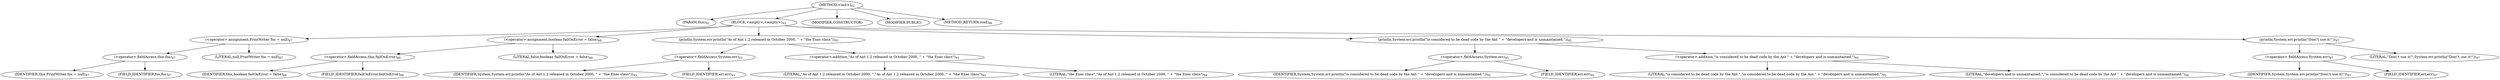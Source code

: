 digraph "&lt;init&gt;" {  
"108" [label = <(METHOD,&lt;init&gt;)<SUB>92</SUB>> ]
"109" [label = <(PARAM,this)<SUB>92</SUB>> ]
"110" [label = <(BLOCK,&lt;empty&gt;,&lt;empty&gt;)<SUB>92</SUB>> ]
"111" [label = <(&lt;operator&gt;.assignment,PrintWriter fos = null)<SUB>87</SUB>> ]
"112" [label = <(&lt;operator&gt;.fieldAccess,this.fos)<SUB>87</SUB>> ]
"113" [label = <(IDENTIFIER,this,PrintWriter fos = null)<SUB>87</SUB>> ]
"114" [label = <(FIELD_IDENTIFIER,fos,fos)<SUB>87</SUB>> ]
"115" [label = <(LITERAL,null,PrintWriter fos = null)<SUB>87</SUB>> ]
"116" [label = <(&lt;operator&gt;.assignment,boolean failOnError = false)<SUB>88</SUB>> ]
"117" [label = <(&lt;operator&gt;.fieldAccess,this.failOnError)<SUB>88</SUB>> ]
"118" [label = <(IDENTIFIER,this,boolean failOnError = false)<SUB>88</SUB>> ]
"119" [label = <(FIELD_IDENTIFIER,failOnError,failOnError)<SUB>88</SUB>> ]
"120" [label = <(LITERAL,false,boolean failOnError = false)<SUB>88</SUB>> ]
"121" [label = <(println,System.err.println(&quot;As of Ant 1.2 released in October 2000, &quot; + &quot;the Exec class&quot;))<SUB>93</SUB>> ]
"122" [label = <(&lt;operator&gt;.fieldAccess,System.err)<SUB>93</SUB>> ]
"123" [label = <(IDENTIFIER,System,System.err.println(&quot;As of Ant 1.2 released in October 2000, &quot; + &quot;the Exec class&quot;))<SUB>93</SUB>> ]
"124" [label = <(FIELD_IDENTIFIER,err,err)<SUB>93</SUB>> ]
"125" [label = <(&lt;operator&gt;.addition,&quot;As of Ant 1.2 released in October 2000, &quot; + &quot;the Exec class&quot;)<SUB>93</SUB>> ]
"126" [label = <(LITERAL,&quot;As of Ant 1.2 released in October 2000, &quot;,&quot;As of Ant 1.2 released in October 2000, &quot; + &quot;the Exec class&quot;)<SUB>93</SUB>> ]
"127" [label = <(LITERAL,&quot;the Exec class&quot;,&quot;As of Ant 1.2 released in October 2000, &quot; + &quot;the Exec class&quot;)<SUB>94</SUB>> ]
"128" [label = <(println,System.err.println(&quot;is considered to be dead code by the Ant &quot; + &quot;developers and is unmaintained.&quot;))<SUB>95</SUB>> ]
"129" [label = <(&lt;operator&gt;.fieldAccess,System.err)<SUB>95</SUB>> ]
"130" [label = <(IDENTIFIER,System,System.err.println(&quot;is considered to be dead code by the Ant &quot; + &quot;developers and is unmaintained.&quot;))<SUB>95</SUB>> ]
"131" [label = <(FIELD_IDENTIFIER,err,err)<SUB>95</SUB>> ]
"132" [label = <(&lt;operator&gt;.addition,&quot;is considered to be dead code by the Ant &quot; + &quot;developers and is unmaintained.&quot;)<SUB>95</SUB>> ]
"133" [label = <(LITERAL,&quot;is considered to be dead code by the Ant &quot;,&quot;is considered to be dead code by the Ant &quot; + &quot;developers and is unmaintained.&quot;)<SUB>95</SUB>> ]
"134" [label = <(LITERAL,&quot;developers and is unmaintained.&quot;,&quot;is considered to be dead code by the Ant &quot; + &quot;developers and is unmaintained.&quot;)<SUB>96</SUB>> ]
"135" [label = <(println,System.err.println(&quot;Don\'t use it!&quot;))<SUB>97</SUB>> ]
"136" [label = <(&lt;operator&gt;.fieldAccess,System.err)<SUB>97</SUB>> ]
"137" [label = <(IDENTIFIER,System,System.err.println(&quot;Don\'t use it!&quot;))<SUB>97</SUB>> ]
"138" [label = <(FIELD_IDENTIFIER,err,err)<SUB>97</SUB>> ]
"139" [label = <(LITERAL,&quot;Don\'t use it!&quot;,System.err.println(&quot;Don\'t use it!&quot;))<SUB>97</SUB>> ]
"140" [label = <(MODIFIER,CONSTRUCTOR)> ]
"141" [label = <(MODIFIER,PUBLIC)> ]
"142" [label = <(METHOD_RETURN,void)<SUB>98</SUB>> ]
  "108" -> "109" 
  "108" -> "110" 
  "108" -> "140" 
  "108" -> "141" 
  "108" -> "142" 
  "110" -> "111" 
  "110" -> "116" 
  "110" -> "121" 
  "110" -> "128" 
  "110" -> "135" 
  "111" -> "112" 
  "111" -> "115" 
  "112" -> "113" 
  "112" -> "114" 
  "116" -> "117" 
  "116" -> "120" 
  "117" -> "118" 
  "117" -> "119" 
  "121" -> "122" 
  "121" -> "125" 
  "122" -> "123" 
  "122" -> "124" 
  "125" -> "126" 
  "125" -> "127" 
  "128" -> "129" 
  "128" -> "132" 
  "129" -> "130" 
  "129" -> "131" 
  "132" -> "133" 
  "132" -> "134" 
  "135" -> "136" 
  "135" -> "139" 
  "136" -> "137" 
  "136" -> "138" 
}
